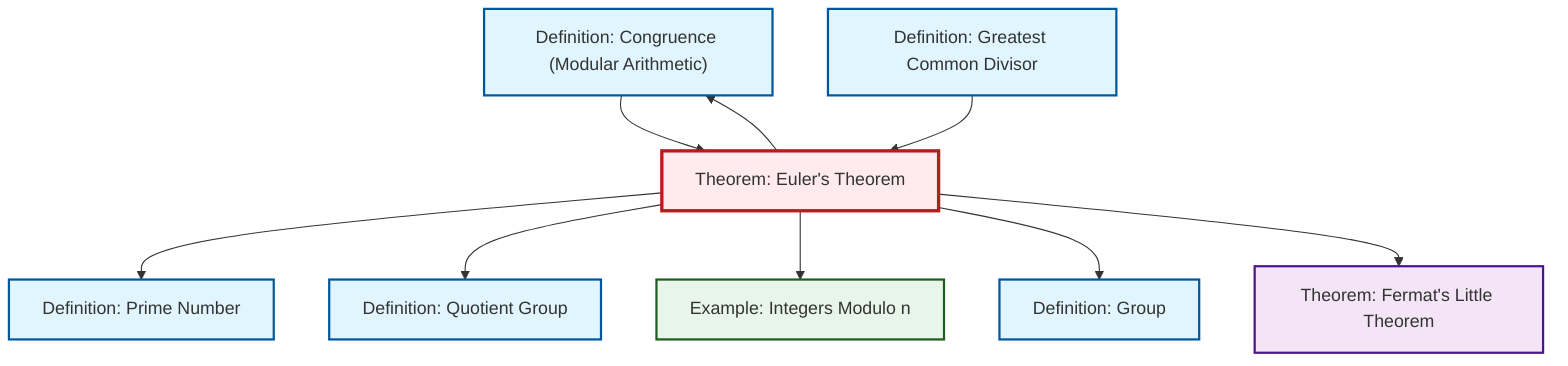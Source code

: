 graph TD
    classDef definition fill:#e1f5fe,stroke:#01579b,stroke-width:2px
    classDef theorem fill:#f3e5f5,stroke:#4a148c,stroke-width:2px
    classDef axiom fill:#fff3e0,stroke:#e65100,stroke-width:2px
    classDef example fill:#e8f5e9,stroke:#1b5e20,stroke-width:2px
    classDef current fill:#ffebee,stroke:#b71c1c,stroke-width:3px
    def-congruence["Definition: Congruence (Modular Arithmetic)"]:::definition
    def-prime["Definition: Prime Number"]:::definition
    thm-fermat-little["Theorem: Fermat's Little Theorem"]:::theorem
    def-group["Definition: Group"]:::definition
    ex-quotient-integers-mod-n["Example: Integers Modulo n"]:::example
    def-gcd["Definition: Greatest Common Divisor"]:::definition
    def-quotient-group["Definition: Quotient Group"]:::definition
    thm-euler["Theorem: Euler's Theorem"]:::theorem
    thm-euler --> def-prime
    thm-euler --> def-quotient-group
    thm-euler --> ex-quotient-integers-mod-n
    def-congruence --> thm-euler
    def-gcd --> thm-euler
    thm-euler --> def-group
    thm-euler --> thm-fermat-little
    thm-euler --> def-congruence
    class thm-euler current